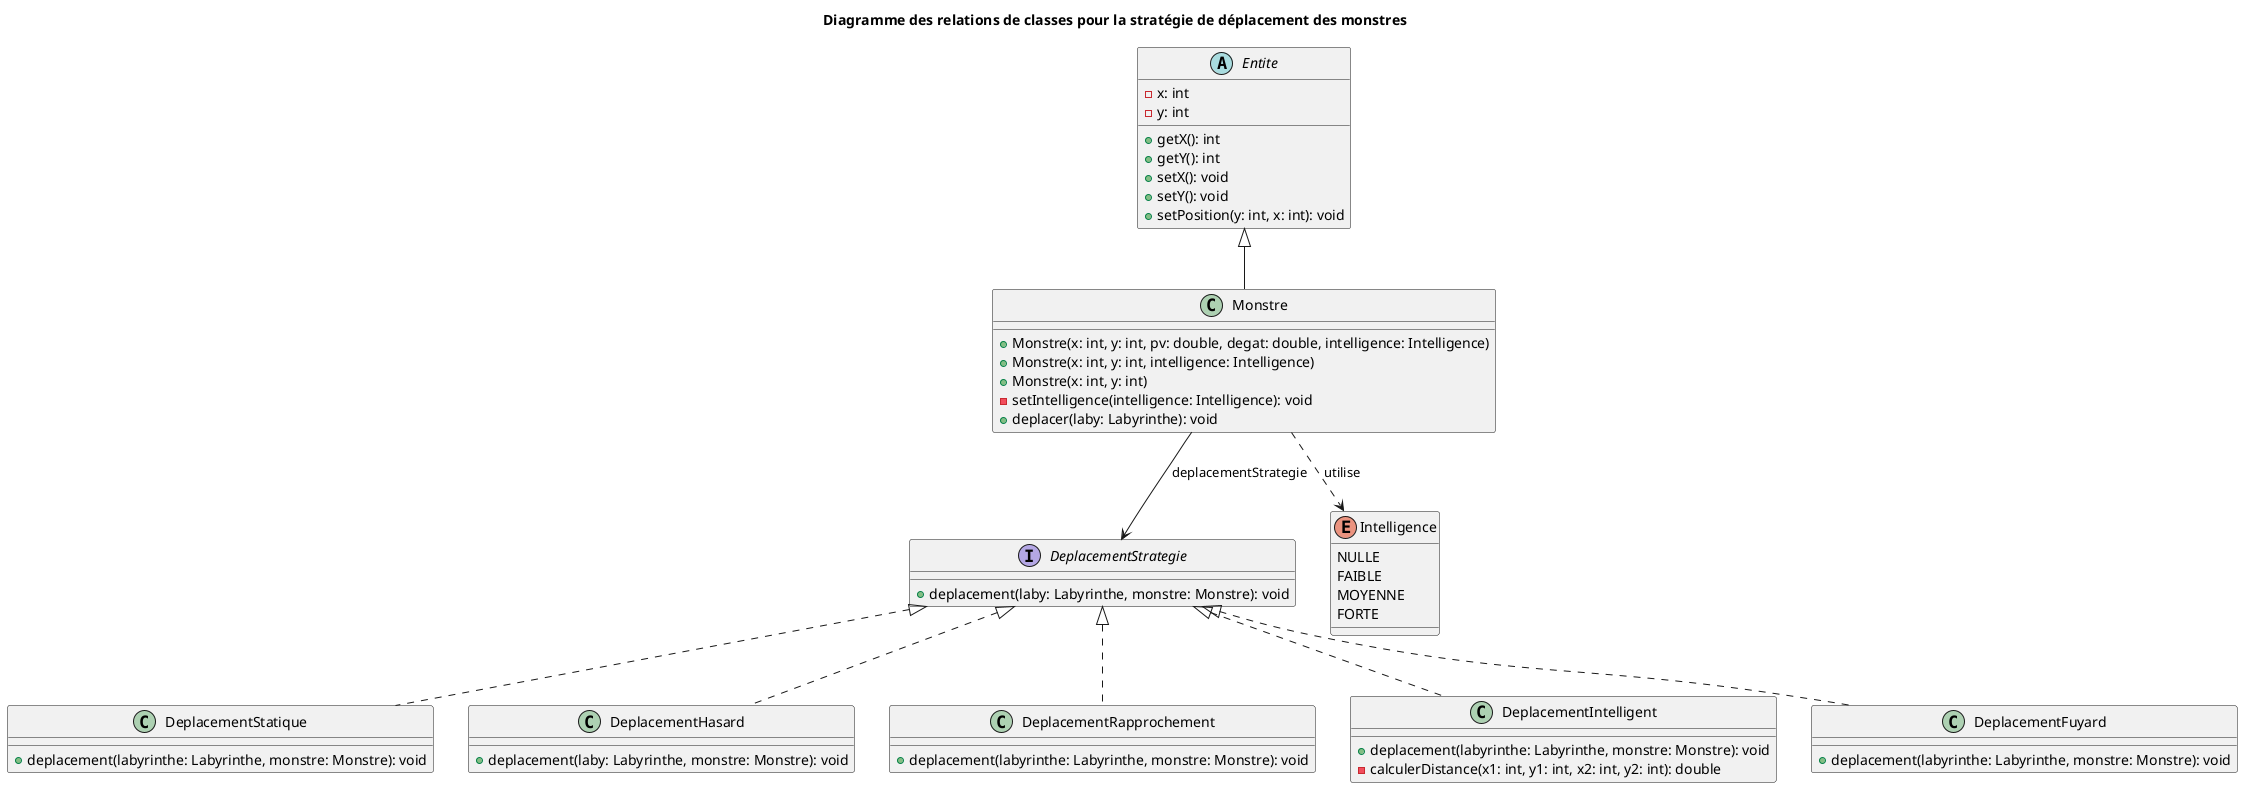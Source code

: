 @startuml
title Diagramme des relations de classes pour la stratégie de déplacement des monstres

interface DeplacementStrategie {
    + deplacement(laby: Labyrinthe, monstre: Monstre): void
}

class DeplacementStatique {
    + deplacement(labyrinthe: Labyrinthe, monstre: Monstre): void
}

class DeplacementHasard {
    + deplacement(laby: Labyrinthe, monstre: Monstre): void
}

class DeplacementRapprochement {
    + deplacement(labyrinthe: Labyrinthe, monstre: Monstre): void
}

class DeplacementIntelligent {
    + deplacement(labyrinthe: Labyrinthe, monstre: Monstre): void
    - calculerDistance(x1: int, y1: int, x2: int, y2: int): double
}

class DeplacementFuyard {
    + deplacement(labyrinthe: Labyrinthe, monstre: Monstre): void
}

abstract class Entite {
    - x: int
    - y: int
    + getX(): int
    + getY(): int
    + setX(): void
    + setY(): void
    + setPosition(y: int, x: int): void
}

class Monstre {
    + Monstre(x: int, y: int, pv: double, degat: double, intelligence: Intelligence)
    + Monstre(x: int, y: int, intelligence: Intelligence)
    + Monstre(x: int, y: int)
    - setIntelligence(intelligence: Intelligence): void
    + deplacer(laby: Labyrinthe): void
}

enum Intelligence {
    NULLE
    FAIBLE
    MOYENNE
    FORTE
}

DeplacementStrategie <|.. DeplacementStatique
DeplacementStrategie <|.. DeplacementHasard
DeplacementStrategie <|.. DeplacementRapprochement
DeplacementStrategie <|.. DeplacementIntelligent
DeplacementStrategie <|.. DeplacementFuyard

Entite <|-- Monstre

Monstre --> DeplacementStrategie : deplacementStrategie
Monstre ..> Intelligence : utilise

hide Entite::hp
hide Entite::maxHp
hide Entite::degat
hide Entite::enVie
hide Entite::etrePresent
hide Entite::prendreDegat
hide Entite::mettreDegat
hide Entite::estMort
hide Entite::getHp
hide Entite::getMaxHp
hide Entite::setEnVie
hide Entite::setInventory
hide Entite::setHp
@enduml